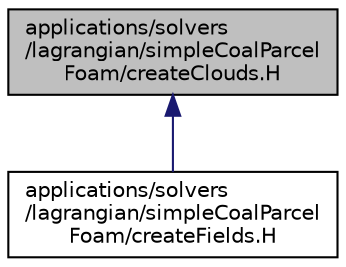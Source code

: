 digraph "applications/solvers/lagrangian/simpleCoalParcelFoam/createClouds.H"
{
  bgcolor="transparent";
  edge [fontname="Helvetica",fontsize="10",labelfontname="Helvetica",labelfontsize="10"];
  node [fontname="Helvetica",fontsize="10",shape=record];
  Node1 [label="applications/solvers\l/lagrangian/simpleCoalParcel\lFoam/createClouds.H",height=0.2,width=0.4,color="black", fillcolor="grey75", style="filled" fontcolor="black"];
  Node1 -> Node2 [dir="back",color="midnightblue",fontsize="10",style="solid",fontname="Helvetica"];
  Node2 [label="applications/solvers\l/lagrangian/simpleCoalParcel\lFoam/createFields.H",height=0.2,width=0.4,color="black",URL="$solvers_2lagrangian_2simpleCoalParcelFoam_2createFields_8H.html"];
}
